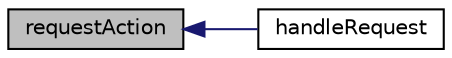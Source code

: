 digraph "requestAction"
{
  edge [fontname="Helvetica",fontsize="10",labelfontname="Helvetica",labelfontsize="10"];
  node [fontname="Helvetica",fontsize="10",shape=record];
  rankdir="LR";
  Node20 [label="requestAction",height=0.2,width=0.4,color="black", fillcolor="grey75", style="filled", fontcolor="black"];
  Node20 -> Node21 [dir="back",color="midnightblue",fontsize="10",style="solid",fontname="Helvetica"];
  Node21 [label="handleRequest",height=0.2,width=0.4,color="black", fillcolor="white", style="filled",URL="$class_walther_1_1_jira_service_desk_1_1_controller_1_1_service_desk_controller.html#a64e948dc4ecc56841952c042fffe8bb7"];
}
